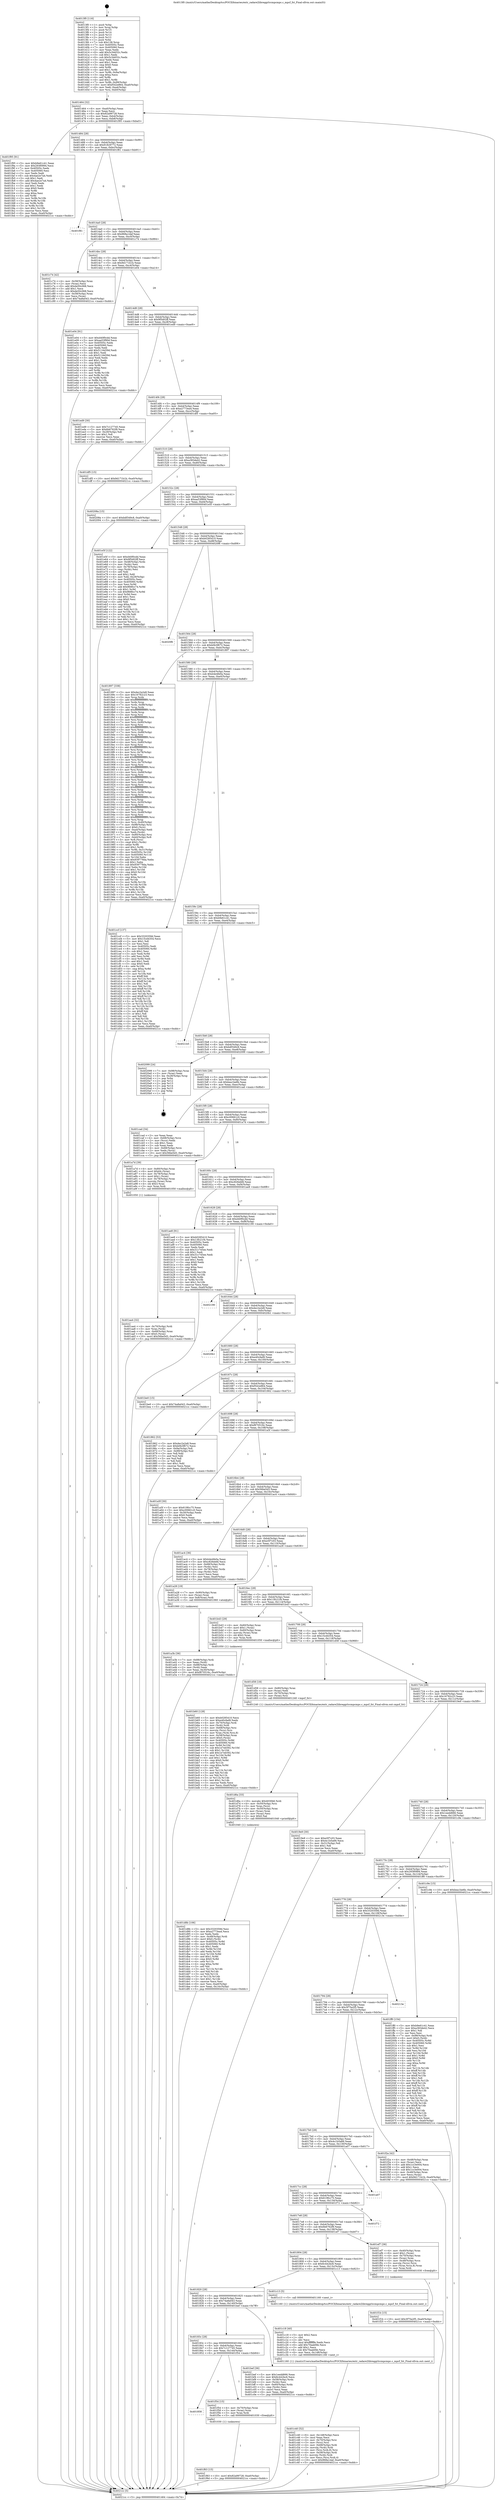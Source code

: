 digraph "0x4013f0" {
  label = "0x4013f0 (/mnt/c/Users/mathe/Desktop/tcc/POCII/binaries/extr_radare2libreggrlccmpcmpc.c_mpcf_fst_Final-ollvm.out::main(0))"
  labelloc = "t"
  node[shape=record]

  Entry [label="",width=0.3,height=0.3,shape=circle,fillcolor=black,style=filled]
  "0x401464" [label="{
     0x401464 [32]\l
     | [instrs]\l
     &nbsp;&nbsp;0x401464 \<+6\>: mov -0xa0(%rbp),%eax\l
     &nbsp;&nbsp;0x40146a \<+2\>: mov %eax,%ecx\l
     &nbsp;&nbsp;0x40146c \<+6\>: sub $0x82a99728,%ecx\l
     &nbsp;&nbsp;0x401472 \<+6\>: mov %eax,-0xb4(%rbp)\l
     &nbsp;&nbsp;0x401478 \<+6\>: mov %ecx,-0xb8(%rbp)\l
     &nbsp;&nbsp;0x40147e \<+6\>: je 0000000000401f95 \<main+0xba5\>\l
  }"]
  "0x401f95" [label="{
     0x401f95 [91]\l
     | [instrs]\l
     &nbsp;&nbsp;0x401f95 \<+5\>: mov $0xb9e61c41,%eax\l
     &nbsp;&nbsp;0x401f9a \<+5\>: mov $0x293f0994,%ecx\l
     &nbsp;&nbsp;0x401f9f \<+7\>: mov 0x40505c,%edx\l
     &nbsp;&nbsp;0x401fa6 \<+7\>: mov 0x405060,%esi\l
     &nbsp;&nbsp;0x401fad \<+2\>: mov %edx,%edi\l
     &nbsp;&nbsp;0x401faf \<+6\>: sub $0x4ae2e7a4,%edi\l
     &nbsp;&nbsp;0x401fb5 \<+3\>: sub $0x1,%edi\l
     &nbsp;&nbsp;0x401fb8 \<+6\>: add $0x4ae2e7a4,%edi\l
     &nbsp;&nbsp;0x401fbe \<+3\>: imul %edi,%edx\l
     &nbsp;&nbsp;0x401fc1 \<+3\>: and $0x1,%edx\l
     &nbsp;&nbsp;0x401fc4 \<+3\>: cmp $0x0,%edx\l
     &nbsp;&nbsp;0x401fc7 \<+4\>: sete %r8b\l
     &nbsp;&nbsp;0x401fcb \<+3\>: cmp $0xa,%esi\l
     &nbsp;&nbsp;0x401fce \<+4\>: setl %r9b\l
     &nbsp;&nbsp;0x401fd2 \<+3\>: mov %r8b,%r10b\l
     &nbsp;&nbsp;0x401fd5 \<+3\>: and %r9b,%r10b\l
     &nbsp;&nbsp;0x401fd8 \<+3\>: xor %r9b,%r8b\l
     &nbsp;&nbsp;0x401fdb \<+3\>: or %r8b,%r10b\l
     &nbsp;&nbsp;0x401fde \<+4\>: test $0x1,%r10b\l
     &nbsp;&nbsp;0x401fe2 \<+3\>: cmovne %ecx,%eax\l
     &nbsp;&nbsp;0x401fe5 \<+6\>: mov %eax,-0xa0(%rbp)\l
     &nbsp;&nbsp;0x401feb \<+5\>: jmp 00000000004021cc \<main+0xddc\>\l
  }"]
  "0x401484" [label="{
     0x401484 [28]\l
     | [instrs]\l
     &nbsp;&nbsp;0x401484 \<+5\>: jmp 0000000000401489 \<main+0x99\>\l
     &nbsp;&nbsp;0x401489 \<+6\>: mov -0xb4(%rbp),%eax\l
     &nbsp;&nbsp;0x40148f \<+5\>: sub $0x91829772,%eax\l
     &nbsp;&nbsp;0x401494 \<+6\>: mov %eax,-0xbc(%rbp)\l
     &nbsp;&nbsp;0x40149a \<+6\>: je 0000000000401f81 \<main+0xb91\>\l
  }"]
  Exit [label="",width=0.3,height=0.3,shape=circle,fillcolor=black,style=filled,peripheries=2]
  "0x401f81" [label="{
     0x401f81\l
  }", style=dashed]
  "0x4014a0" [label="{
     0x4014a0 [28]\l
     | [instrs]\l
     &nbsp;&nbsp;0x4014a0 \<+5\>: jmp 00000000004014a5 \<main+0xb5\>\l
     &nbsp;&nbsp;0x4014a5 \<+6\>: mov -0xb4(%rbp),%eax\l
     &nbsp;&nbsp;0x4014ab \<+5\>: sub $0x968a1daf,%eax\l
     &nbsp;&nbsp;0x4014b0 \<+6\>: mov %eax,-0xc0(%rbp)\l
     &nbsp;&nbsp;0x4014b6 \<+6\>: je 0000000000401c74 \<main+0x884\>\l
  }"]
  "0x401f63" [label="{
     0x401f63 [15]\l
     | [instrs]\l
     &nbsp;&nbsp;0x401f63 \<+10\>: movl $0x82a99728,-0xa0(%rbp)\l
     &nbsp;&nbsp;0x401f6d \<+5\>: jmp 00000000004021cc \<main+0xddc\>\l
  }"]
  "0x401c74" [label="{
     0x401c74 [42]\l
     | [instrs]\l
     &nbsp;&nbsp;0x401c74 \<+4\>: mov -0x58(%rbp),%rax\l
     &nbsp;&nbsp;0x401c78 \<+2\>: mov (%rax),%ecx\l
     &nbsp;&nbsp;0x401c7a \<+6\>: add $0xde50c068,%ecx\l
     &nbsp;&nbsp;0x401c80 \<+3\>: add $0x1,%ecx\l
     &nbsp;&nbsp;0x401c83 \<+6\>: sub $0xde50c068,%ecx\l
     &nbsp;&nbsp;0x401c89 \<+4\>: mov -0x58(%rbp),%rax\l
     &nbsp;&nbsp;0x401c8d \<+2\>: mov %ecx,(%rax)\l
     &nbsp;&nbsp;0x401c8f \<+10\>: movl $0x74a8a043,-0xa0(%rbp)\l
     &nbsp;&nbsp;0x401c99 \<+5\>: jmp 00000000004021cc \<main+0xddc\>\l
  }"]
  "0x4014bc" [label="{
     0x4014bc [28]\l
     | [instrs]\l
     &nbsp;&nbsp;0x4014bc \<+5\>: jmp 00000000004014c1 \<main+0xd1\>\l
     &nbsp;&nbsp;0x4014c1 \<+6\>: mov -0xb4(%rbp),%eax\l
     &nbsp;&nbsp;0x4014c7 \<+5\>: sub $0x9d171b1b,%eax\l
     &nbsp;&nbsp;0x4014cc \<+6\>: mov %eax,-0xc4(%rbp)\l
     &nbsp;&nbsp;0x4014d2 \<+6\>: je 0000000000401e04 \<main+0xa14\>\l
  }"]
  "0x401858" [label="{
     0x401858\l
  }", style=dashed]
  "0x401e04" [label="{
     0x401e04 [91]\l
     | [instrs]\l
     &nbsp;&nbsp;0x401e04 \<+5\>: mov $0xd40f0cdd,%eax\l
     &nbsp;&nbsp;0x401e09 \<+5\>: mov $0xaa53f90d,%ecx\l
     &nbsp;&nbsp;0x401e0e \<+7\>: mov 0x40505c,%edx\l
     &nbsp;&nbsp;0x401e15 \<+7\>: mov 0x405060,%esi\l
     &nbsp;&nbsp;0x401e1c \<+2\>: mov %edx,%edi\l
     &nbsp;&nbsp;0x401e1e \<+6\>: add $0x5116d39d,%edi\l
     &nbsp;&nbsp;0x401e24 \<+3\>: sub $0x1,%edi\l
     &nbsp;&nbsp;0x401e27 \<+6\>: sub $0x5116d39d,%edi\l
     &nbsp;&nbsp;0x401e2d \<+3\>: imul %edi,%edx\l
     &nbsp;&nbsp;0x401e30 \<+3\>: and $0x1,%edx\l
     &nbsp;&nbsp;0x401e33 \<+3\>: cmp $0x0,%edx\l
     &nbsp;&nbsp;0x401e36 \<+4\>: sete %r8b\l
     &nbsp;&nbsp;0x401e3a \<+3\>: cmp $0xa,%esi\l
     &nbsp;&nbsp;0x401e3d \<+4\>: setl %r9b\l
     &nbsp;&nbsp;0x401e41 \<+3\>: mov %r8b,%r10b\l
     &nbsp;&nbsp;0x401e44 \<+3\>: and %r9b,%r10b\l
     &nbsp;&nbsp;0x401e47 \<+3\>: xor %r9b,%r8b\l
     &nbsp;&nbsp;0x401e4a \<+3\>: or %r8b,%r10b\l
     &nbsp;&nbsp;0x401e4d \<+4\>: test $0x1,%r10b\l
     &nbsp;&nbsp;0x401e51 \<+3\>: cmovne %ecx,%eax\l
     &nbsp;&nbsp;0x401e54 \<+6\>: mov %eax,-0xa0(%rbp)\l
     &nbsp;&nbsp;0x401e5a \<+5\>: jmp 00000000004021cc \<main+0xddc\>\l
  }"]
  "0x4014d8" [label="{
     0x4014d8 [28]\l
     | [instrs]\l
     &nbsp;&nbsp;0x4014d8 \<+5\>: jmp 00000000004014dd \<main+0xed\>\l
     &nbsp;&nbsp;0x4014dd \<+6\>: mov -0xb4(%rbp),%eax\l
     &nbsp;&nbsp;0x4014e3 \<+5\>: sub $0x9f5d02ff,%eax\l
     &nbsp;&nbsp;0x4014e8 \<+6\>: mov %eax,-0xc8(%rbp)\l
     &nbsp;&nbsp;0x4014ee \<+6\>: je 0000000000401ed9 \<main+0xae9\>\l
  }"]
  "0x401f54" [label="{
     0x401f54 [15]\l
     | [instrs]\l
     &nbsp;&nbsp;0x401f54 \<+4\>: mov -0x70(%rbp),%rax\l
     &nbsp;&nbsp;0x401f58 \<+3\>: mov (%rax),%rax\l
     &nbsp;&nbsp;0x401f5b \<+3\>: mov %rax,%rdi\l
     &nbsp;&nbsp;0x401f5e \<+5\>: call 0000000000401030 \<free@plt\>\l
     | [calls]\l
     &nbsp;&nbsp;0x401030 \{1\} (unknown)\l
  }"]
  "0x401ed9" [label="{
     0x401ed9 [30]\l
     | [instrs]\l
     &nbsp;&nbsp;0x401ed9 \<+5\>: mov $0x7c127745,%eax\l
     &nbsp;&nbsp;0x401ede \<+5\>: mov $0x6b6762f9,%ecx\l
     &nbsp;&nbsp;0x401ee3 \<+3\>: mov -0x29(%rbp),%dl\l
     &nbsp;&nbsp;0x401ee6 \<+3\>: test $0x1,%dl\l
     &nbsp;&nbsp;0x401ee9 \<+3\>: cmovne %ecx,%eax\l
     &nbsp;&nbsp;0x401eec \<+6\>: mov %eax,-0xa0(%rbp)\l
     &nbsp;&nbsp;0x401ef2 \<+5\>: jmp 00000000004021cc \<main+0xddc\>\l
  }"]
  "0x4014f4" [label="{
     0x4014f4 [28]\l
     | [instrs]\l
     &nbsp;&nbsp;0x4014f4 \<+5\>: jmp 00000000004014f9 \<main+0x109\>\l
     &nbsp;&nbsp;0x4014f9 \<+6\>: mov -0xb4(%rbp),%eax\l
     &nbsp;&nbsp;0x4014ff \<+5\>: sub $0xa2773ea4,%eax\l
     &nbsp;&nbsp;0x401504 \<+6\>: mov %eax,-0xcc(%rbp)\l
     &nbsp;&nbsp;0x40150a \<+6\>: je 0000000000401df5 \<main+0xa05\>\l
  }"]
  "0x401f1b" [label="{
     0x401f1b [15]\l
     | [instrs]\l
     &nbsp;&nbsp;0x401f1b \<+10\>: movl $0x3f75a2f5,-0xa0(%rbp)\l
     &nbsp;&nbsp;0x401f25 \<+5\>: jmp 00000000004021cc \<main+0xddc\>\l
  }"]
  "0x401df5" [label="{
     0x401df5 [15]\l
     | [instrs]\l
     &nbsp;&nbsp;0x401df5 \<+10\>: movl $0x9d171b1b,-0xa0(%rbp)\l
     &nbsp;&nbsp;0x401dff \<+5\>: jmp 00000000004021cc \<main+0xddc\>\l
  }"]
  "0x401510" [label="{
     0x401510 [28]\l
     | [instrs]\l
     &nbsp;&nbsp;0x401510 \<+5\>: jmp 0000000000401515 \<main+0x125\>\l
     &nbsp;&nbsp;0x401515 \<+6\>: mov -0xb4(%rbp),%eax\l
     &nbsp;&nbsp;0x40151b \<+5\>: sub $0xa383de42,%eax\l
     &nbsp;&nbsp;0x401520 \<+6\>: mov %eax,-0xd0(%rbp)\l
     &nbsp;&nbsp;0x401526 \<+6\>: je 000000000040208a \<main+0xc9a\>\l
  }"]
  "0x401d8b" [label="{
     0x401d8b [106]\l
     | [instrs]\l
     &nbsp;&nbsp;0x401d8b \<+5\>: mov $0x3320359d,%esi\l
     &nbsp;&nbsp;0x401d90 \<+5\>: mov $0xa2773ea4,%ecx\l
     &nbsp;&nbsp;0x401d95 \<+2\>: xor %edx,%edx\l
     &nbsp;&nbsp;0x401d97 \<+4\>: mov -0x48(%rbp),%rdi\l
     &nbsp;&nbsp;0x401d9b \<+6\>: movl $0x0,(%rdi)\l
     &nbsp;&nbsp;0x401da1 \<+8\>: mov 0x40505c,%r8d\l
     &nbsp;&nbsp;0x401da9 \<+8\>: mov 0x405060,%r9d\l
     &nbsp;&nbsp;0x401db1 \<+3\>: sub $0x1,%edx\l
     &nbsp;&nbsp;0x401db4 \<+3\>: mov %r8d,%r10d\l
     &nbsp;&nbsp;0x401db7 \<+3\>: add %edx,%r10d\l
     &nbsp;&nbsp;0x401dba \<+4\>: imul %r10d,%r8d\l
     &nbsp;&nbsp;0x401dbe \<+4\>: and $0x1,%r8d\l
     &nbsp;&nbsp;0x401dc2 \<+4\>: cmp $0x0,%r8d\l
     &nbsp;&nbsp;0x401dc6 \<+4\>: sete %r11b\l
     &nbsp;&nbsp;0x401dca \<+4\>: cmp $0xa,%r9d\l
     &nbsp;&nbsp;0x401dce \<+3\>: setl %bl\l
     &nbsp;&nbsp;0x401dd1 \<+3\>: mov %r11b,%r14b\l
     &nbsp;&nbsp;0x401dd4 \<+3\>: and %bl,%r14b\l
     &nbsp;&nbsp;0x401dd7 \<+3\>: xor %bl,%r11b\l
     &nbsp;&nbsp;0x401dda \<+3\>: or %r11b,%r14b\l
     &nbsp;&nbsp;0x401ddd \<+4\>: test $0x1,%r14b\l
     &nbsp;&nbsp;0x401de1 \<+3\>: cmovne %ecx,%esi\l
     &nbsp;&nbsp;0x401de4 \<+6\>: mov %esi,-0xa0(%rbp)\l
     &nbsp;&nbsp;0x401dea \<+6\>: mov %eax,-0x14c(%rbp)\l
     &nbsp;&nbsp;0x401df0 \<+5\>: jmp 00000000004021cc \<main+0xddc\>\l
  }"]
  "0x40208a" [label="{
     0x40208a [15]\l
     | [instrs]\l
     &nbsp;&nbsp;0x40208a \<+10\>: movl $0xbdf349c8,-0xa0(%rbp)\l
     &nbsp;&nbsp;0x402094 \<+5\>: jmp 00000000004021cc \<main+0xddc\>\l
  }"]
  "0x40152c" [label="{
     0x40152c [28]\l
     | [instrs]\l
     &nbsp;&nbsp;0x40152c \<+5\>: jmp 0000000000401531 \<main+0x141\>\l
     &nbsp;&nbsp;0x401531 \<+6\>: mov -0xb4(%rbp),%eax\l
     &nbsp;&nbsp;0x401537 \<+5\>: sub $0xaa53f90d,%eax\l
     &nbsp;&nbsp;0x40153c \<+6\>: mov %eax,-0xd4(%rbp)\l
     &nbsp;&nbsp;0x401542 \<+6\>: je 0000000000401e5f \<main+0xa6f\>\l
  }"]
  "0x401d6a" [label="{
     0x401d6a [33]\l
     | [instrs]\l
     &nbsp;&nbsp;0x401d6a \<+10\>: movabs $0x4030b6,%rdi\l
     &nbsp;&nbsp;0x401d74 \<+4\>: mov -0x50(%rbp),%rsi\l
     &nbsp;&nbsp;0x401d78 \<+3\>: mov %rax,(%rsi)\l
     &nbsp;&nbsp;0x401d7b \<+4\>: mov -0x50(%rbp),%rax\l
     &nbsp;&nbsp;0x401d7f \<+3\>: mov (%rax),%rax\l
     &nbsp;&nbsp;0x401d82 \<+2\>: mov (%rax),%esi\l
     &nbsp;&nbsp;0x401d84 \<+2\>: mov $0x0,%al\l
     &nbsp;&nbsp;0x401d86 \<+5\>: call 0000000000401040 \<printf@plt\>\l
     | [calls]\l
     &nbsp;&nbsp;0x401040 \{1\} (unknown)\l
  }"]
  "0x401e5f" [label="{
     0x401e5f [122]\l
     | [instrs]\l
     &nbsp;&nbsp;0x401e5f \<+5\>: mov $0xd40f0cdd,%eax\l
     &nbsp;&nbsp;0x401e64 \<+5\>: mov $0x9f5d02ff,%ecx\l
     &nbsp;&nbsp;0x401e69 \<+4\>: mov -0x48(%rbp),%rdx\l
     &nbsp;&nbsp;0x401e6d \<+2\>: mov (%rdx),%esi\l
     &nbsp;&nbsp;0x401e6f \<+4\>: mov -0x78(%rbp),%rdx\l
     &nbsp;&nbsp;0x401e73 \<+2\>: cmp (%rdx),%esi\l
     &nbsp;&nbsp;0x401e75 \<+4\>: setl %dil\l
     &nbsp;&nbsp;0x401e79 \<+4\>: and $0x1,%dil\l
     &nbsp;&nbsp;0x401e7d \<+4\>: mov %dil,-0x29(%rbp)\l
     &nbsp;&nbsp;0x401e81 \<+7\>: mov 0x40505c,%esi\l
     &nbsp;&nbsp;0x401e88 \<+8\>: mov 0x405060,%r8d\l
     &nbsp;&nbsp;0x401e90 \<+3\>: mov %esi,%r9d\l
     &nbsp;&nbsp;0x401e93 \<+7\>: add $0x968fcc74,%r9d\l
     &nbsp;&nbsp;0x401e9a \<+4\>: sub $0x1,%r9d\l
     &nbsp;&nbsp;0x401e9e \<+7\>: sub $0x968fcc74,%r9d\l
     &nbsp;&nbsp;0x401ea5 \<+4\>: imul %r9d,%esi\l
     &nbsp;&nbsp;0x401ea9 \<+3\>: and $0x1,%esi\l
     &nbsp;&nbsp;0x401eac \<+3\>: cmp $0x0,%esi\l
     &nbsp;&nbsp;0x401eaf \<+4\>: sete %dil\l
     &nbsp;&nbsp;0x401eb3 \<+4\>: cmp $0xa,%r8d\l
     &nbsp;&nbsp;0x401eb7 \<+4\>: setl %r10b\l
     &nbsp;&nbsp;0x401ebb \<+3\>: mov %dil,%r11b\l
     &nbsp;&nbsp;0x401ebe \<+3\>: and %r10b,%r11b\l
     &nbsp;&nbsp;0x401ec1 \<+3\>: xor %r10b,%dil\l
     &nbsp;&nbsp;0x401ec4 \<+3\>: or %dil,%r11b\l
     &nbsp;&nbsp;0x401ec7 \<+4\>: test $0x1,%r11b\l
     &nbsp;&nbsp;0x401ecb \<+3\>: cmovne %ecx,%eax\l
     &nbsp;&nbsp;0x401ece \<+6\>: mov %eax,-0xa0(%rbp)\l
     &nbsp;&nbsp;0x401ed4 \<+5\>: jmp 00000000004021cc \<main+0xddc\>\l
  }"]
  "0x401548" [label="{
     0x401548 [28]\l
     | [instrs]\l
     &nbsp;&nbsp;0x401548 \<+5\>: jmp 000000000040154d \<main+0x15d\>\l
     &nbsp;&nbsp;0x40154d \<+6\>: mov -0xb4(%rbp),%eax\l
     &nbsp;&nbsp;0x401553 \<+5\>: sub $0xb0285410,%eax\l
     &nbsp;&nbsp;0x401558 \<+6\>: mov %eax,-0xd8(%rbp)\l
     &nbsp;&nbsp;0x40155e \<+6\>: je 00000000004020f6 \<main+0xd06\>\l
  }"]
  "0x401c40" [label="{
     0x401c40 [52]\l
     | [instrs]\l
     &nbsp;&nbsp;0x401c40 \<+6\>: mov -0x148(%rbp),%ecx\l
     &nbsp;&nbsp;0x401c46 \<+3\>: imul %eax,%ecx\l
     &nbsp;&nbsp;0x401c49 \<+4\>: mov -0x70(%rbp),%rsi\l
     &nbsp;&nbsp;0x401c4d \<+3\>: mov (%rsi),%rsi\l
     &nbsp;&nbsp;0x401c50 \<+4\>: mov -0x68(%rbp),%rdi\l
     &nbsp;&nbsp;0x401c54 \<+3\>: movslq (%rdi),%rdi\l
     &nbsp;&nbsp;0x401c57 \<+4\>: mov (%rsi,%rdi,8),%rsi\l
     &nbsp;&nbsp;0x401c5b \<+4\>: mov -0x58(%rbp),%rdi\l
     &nbsp;&nbsp;0x401c5f \<+3\>: movslq (%rdi),%rdi\l
     &nbsp;&nbsp;0x401c62 \<+3\>: mov %ecx,(%rsi,%rdi,4)\l
     &nbsp;&nbsp;0x401c65 \<+10\>: movl $0x968a1daf,-0xa0(%rbp)\l
     &nbsp;&nbsp;0x401c6f \<+5\>: jmp 00000000004021cc \<main+0xddc\>\l
  }"]
  "0x4020f6" [label="{
     0x4020f6\l
  }", style=dashed]
  "0x401564" [label="{
     0x401564 [28]\l
     | [instrs]\l
     &nbsp;&nbsp;0x401564 \<+5\>: jmp 0000000000401569 \<main+0x179\>\l
     &nbsp;&nbsp;0x401569 \<+6\>: mov -0xb4(%rbp),%eax\l
     &nbsp;&nbsp;0x40156f \<+5\>: sub $0xb0b3f672,%eax\l
     &nbsp;&nbsp;0x401574 \<+6\>: mov %eax,-0xdc(%rbp)\l
     &nbsp;&nbsp;0x40157a \<+6\>: je 0000000000401897 \<main+0x4a7\>\l
  }"]
  "0x401c18" [label="{
     0x401c18 [40]\l
     | [instrs]\l
     &nbsp;&nbsp;0x401c18 \<+5\>: mov $0x2,%ecx\l
     &nbsp;&nbsp;0x401c1d \<+1\>: cltd\l
     &nbsp;&nbsp;0x401c1e \<+2\>: idiv %ecx\l
     &nbsp;&nbsp;0x401c20 \<+6\>: imul $0xfffffffe,%edx,%ecx\l
     &nbsp;&nbsp;0x401c26 \<+6\>: add $0x70aabf4b,%ecx\l
     &nbsp;&nbsp;0x401c2c \<+3\>: add $0x1,%ecx\l
     &nbsp;&nbsp;0x401c2f \<+6\>: sub $0x70aabf4b,%ecx\l
     &nbsp;&nbsp;0x401c35 \<+6\>: mov %ecx,-0x148(%rbp)\l
     &nbsp;&nbsp;0x401c3b \<+5\>: call 0000000000401160 \<next_i\>\l
     | [calls]\l
     &nbsp;&nbsp;0x401160 \{1\} (/mnt/c/Users/mathe/Desktop/tcc/POCII/binaries/extr_radare2libreggrlccmpcmpc.c_mpcf_fst_Final-ollvm.out::next_i)\l
  }"]
  "0x401897" [label="{
     0x401897 [338]\l
     | [instrs]\l
     &nbsp;&nbsp;0x401897 \<+5\>: mov $0xdec2a2e8,%eax\l
     &nbsp;&nbsp;0x40189c \<+5\>: mov $0x16782c23,%ecx\l
     &nbsp;&nbsp;0x4018a1 \<+3\>: mov %rsp,%rdx\l
     &nbsp;&nbsp;0x4018a4 \<+4\>: add $0xfffffffffffffff0,%rdx\l
     &nbsp;&nbsp;0x4018a8 \<+3\>: mov %rdx,%rsp\l
     &nbsp;&nbsp;0x4018ab \<+7\>: mov %rdx,-0x98(%rbp)\l
     &nbsp;&nbsp;0x4018b2 \<+3\>: mov %rsp,%rdx\l
     &nbsp;&nbsp;0x4018b5 \<+4\>: add $0xfffffffffffffff0,%rdx\l
     &nbsp;&nbsp;0x4018b9 \<+3\>: mov %rdx,%rsp\l
     &nbsp;&nbsp;0x4018bc \<+3\>: mov %rsp,%rsi\l
     &nbsp;&nbsp;0x4018bf \<+4\>: add $0xfffffffffffffff0,%rsi\l
     &nbsp;&nbsp;0x4018c3 \<+3\>: mov %rsi,%rsp\l
     &nbsp;&nbsp;0x4018c6 \<+7\>: mov %rsi,-0x90(%rbp)\l
     &nbsp;&nbsp;0x4018cd \<+3\>: mov %rsp,%rsi\l
     &nbsp;&nbsp;0x4018d0 \<+4\>: add $0xfffffffffffffff0,%rsi\l
     &nbsp;&nbsp;0x4018d4 \<+3\>: mov %rsi,%rsp\l
     &nbsp;&nbsp;0x4018d7 \<+7\>: mov %rsi,-0x88(%rbp)\l
     &nbsp;&nbsp;0x4018de \<+3\>: mov %rsp,%rsi\l
     &nbsp;&nbsp;0x4018e1 \<+4\>: add $0xfffffffffffffff0,%rsi\l
     &nbsp;&nbsp;0x4018e5 \<+3\>: mov %rsi,%rsp\l
     &nbsp;&nbsp;0x4018e8 \<+4\>: mov %rsi,-0x80(%rbp)\l
     &nbsp;&nbsp;0x4018ec \<+3\>: mov %rsp,%rsi\l
     &nbsp;&nbsp;0x4018ef \<+4\>: add $0xfffffffffffffff0,%rsi\l
     &nbsp;&nbsp;0x4018f3 \<+3\>: mov %rsi,%rsp\l
     &nbsp;&nbsp;0x4018f6 \<+4\>: mov %rsi,-0x78(%rbp)\l
     &nbsp;&nbsp;0x4018fa \<+3\>: mov %rsp,%rsi\l
     &nbsp;&nbsp;0x4018fd \<+4\>: add $0xfffffffffffffff0,%rsi\l
     &nbsp;&nbsp;0x401901 \<+3\>: mov %rsi,%rsp\l
     &nbsp;&nbsp;0x401904 \<+4\>: mov %rsi,-0x70(%rbp)\l
     &nbsp;&nbsp;0x401908 \<+3\>: mov %rsp,%rsi\l
     &nbsp;&nbsp;0x40190b \<+4\>: add $0xfffffffffffffff0,%rsi\l
     &nbsp;&nbsp;0x40190f \<+3\>: mov %rsi,%rsp\l
     &nbsp;&nbsp;0x401912 \<+4\>: mov %rsi,-0x68(%rbp)\l
     &nbsp;&nbsp;0x401916 \<+3\>: mov %rsp,%rsi\l
     &nbsp;&nbsp;0x401919 \<+4\>: add $0xfffffffffffffff0,%rsi\l
     &nbsp;&nbsp;0x40191d \<+3\>: mov %rsi,%rsp\l
     &nbsp;&nbsp;0x401920 \<+4\>: mov %rsi,-0x60(%rbp)\l
     &nbsp;&nbsp;0x401924 \<+3\>: mov %rsp,%rsi\l
     &nbsp;&nbsp;0x401927 \<+4\>: add $0xfffffffffffffff0,%rsi\l
     &nbsp;&nbsp;0x40192b \<+3\>: mov %rsi,%rsp\l
     &nbsp;&nbsp;0x40192e \<+4\>: mov %rsi,-0x58(%rbp)\l
     &nbsp;&nbsp;0x401932 \<+3\>: mov %rsp,%rsi\l
     &nbsp;&nbsp;0x401935 \<+4\>: add $0xfffffffffffffff0,%rsi\l
     &nbsp;&nbsp;0x401939 \<+3\>: mov %rsi,%rsp\l
     &nbsp;&nbsp;0x40193c \<+4\>: mov %rsi,-0x50(%rbp)\l
     &nbsp;&nbsp;0x401940 \<+3\>: mov %rsp,%rsi\l
     &nbsp;&nbsp;0x401943 \<+4\>: add $0xfffffffffffffff0,%rsi\l
     &nbsp;&nbsp;0x401947 \<+3\>: mov %rsi,%rsp\l
     &nbsp;&nbsp;0x40194a \<+4\>: mov %rsi,-0x48(%rbp)\l
     &nbsp;&nbsp;0x40194e \<+3\>: mov %rsp,%rsi\l
     &nbsp;&nbsp;0x401951 \<+4\>: add $0xfffffffffffffff0,%rsi\l
     &nbsp;&nbsp;0x401955 \<+3\>: mov %rsi,%rsp\l
     &nbsp;&nbsp;0x401958 \<+4\>: mov %rsi,-0x40(%rbp)\l
     &nbsp;&nbsp;0x40195c \<+7\>: mov -0x98(%rbp),%rsi\l
     &nbsp;&nbsp;0x401963 \<+6\>: movl $0x0,(%rsi)\l
     &nbsp;&nbsp;0x401969 \<+6\>: mov -0xa4(%rbp),%edi\l
     &nbsp;&nbsp;0x40196f \<+2\>: mov %edi,(%rdx)\l
     &nbsp;&nbsp;0x401971 \<+7\>: mov -0x90(%rbp),%rsi\l
     &nbsp;&nbsp;0x401978 \<+7\>: mov -0xb0(%rbp),%r8\l
     &nbsp;&nbsp;0x40197f \<+3\>: mov %r8,(%rsi)\l
     &nbsp;&nbsp;0x401982 \<+3\>: cmpl $0x2,(%rdx)\l
     &nbsp;&nbsp;0x401985 \<+4\>: setne %r9b\l
     &nbsp;&nbsp;0x401989 \<+4\>: and $0x1,%r9b\l
     &nbsp;&nbsp;0x40198d \<+4\>: mov %r9b,-0x31(%rbp)\l
     &nbsp;&nbsp;0x401991 \<+8\>: mov 0x40505c,%r10d\l
     &nbsp;&nbsp;0x401999 \<+8\>: mov 0x405060,%r11d\l
     &nbsp;&nbsp;0x4019a1 \<+3\>: mov %r10d,%ebx\l
     &nbsp;&nbsp;0x4019a4 \<+6\>: add $0x939778da,%ebx\l
     &nbsp;&nbsp;0x4019aa \<+3\>: sub $0x1,%ebx\l
     &nbsp;&nbsp;0x4019ad \<+6\>: sub $0x939778da,%ebx\l
     &nbsp;&nbsp;0x4019b3 \<+4\>: imul %ebx,%r10d\l
     &nbsp;&nbsp;0x4019b7 \<+4\>: and $0x1,%r10d\l
     &nbsp;&nbsp;0x4019bb \<+4\>: cmp $0x0,%r10d\l
     &nbsp;&nbsp;0x4019bf \<+4\>: sete %r9b\l
     &nbsp;&nbsp;0x4019c3 \<+4\>: cmp $0xa,%r11d\l
     &nbsp;&nbsp;0x4019c7 \<+4\>: setl %r14b\l
     &nbsp;&nbsp;0x4019cb \<+3\>: mov %r9b,%r15b\l
     &nbsp;&nbsp;0x4019ce \<+3\>: and %r14b,%r15b\l
     &nbsp;&nbsp;0x4019d1 \<+3\>: xor %r14b,%r9b\l
     &nbsp;&nbsp;0x4019d4 \<+3\>: or %r9b,%r15b\l
     &nbsp;&nbsp;0x4019d7 \<+4\>: test $0x1,%r15b\l
     &nbsp;&nbsp;0x4019db \<+3\>: cmovne %ecx,%eax\l
     &nbsp;&nbsp;0x4019de \<+6\>: mov %eax,-0xa0(%rbp)\l
     &nbsp;&nbsp;0x4019e4 \<+5\>: jmp 00000000004021cc \<main+0xddc\>\l
  }"]
  "0x401580" [label="{
     0x401580 [28]\l
     | [instrs]\l
     &nbsp;&nbsp;0x401580 \<+5\>: jmp 0000000000401585 \<main+0x195\>\l
     &nbsp;&nbsp;0x401585 \<+6\>: mov -0xb4(%rbp),%eax\l
     &nbsp;&nbsp;0x40158b \<+5\>: sub $0xb4e4fe0a,%eax\l
     &nbsp;&nbsp;0x401590 \<+6\>: mov %eax,-0xe0(%rbp)\l
     &nbsp;&nbsp;0x401596 \<+6\>: je 0000000000401ccf \<main+0x8df\>\l
  }"]
  "0x40183c" [label="{
     0x40183c [28]\l
     | [instrs]\l
     &nbsp;&nbsp;0x40183c \<+5\>: jmp 0000000000401841 \<main+0x451\>\l
     &nbsp;&nbsp;0x401841 \<+6\>: mov -0xb4(%rbp),%eax\l
     &nbsp;&nbsp;0x401847 \<+5\>: sub $0x7c127745,%eax\l
     &nbsp;&nbsp;0x40184c \<+6\>: mov %eax,-0x144(%rbp)\l
     &nbsp;&nbsp;0x401852 \<+6\>: je 0000000000401f54 \<main+0xb64\>\l
  }"]
  "0x401ccf" [label="{
     0x401ccf [137]\l
     | [instrs]\l
     &nbsp;&nbsp;0x401ccf \<+5\>: mov $0x3320359d,%eax\l
     &nbsp;&nbsp;0x401cd4 \<+5\>: mov $0x15cd4354,%ecx\l
     &nbsp;&nbsp;0x401cd9 \<+2\>: mov $0x1,%dl\l
     &nbsp;&nbsp;0x401cdb \<+2\>: xor %esi,%esi\l
     &nbsp;&nbsp;0x401cdd \<+7\>: mov 0x40505c,%edi\l
     &nbsp;&nbsp;0x401ce4 \<+8\>: mov 0x405060,%r8d\l
     &nbsp;&nbsp;0x401cec \<+3\>: sub $0x1,%esi\l
     &nbsp;&nbsp;0x401cef \<+3\>: mov %edi,%r9d\l
     &nbsp;&nbsp;0x401cf2 \<+3\>: add %esi,%r9d\l
     &nbsp;&nbsp;0x401cf5 \<+4\>: imul %r9d,%edi\l
     &nbsp;&nbsp;0x401cf9 \<+3\>: and $0x1,%edi\l
     &nbsp;&nbsp;0x401cfc \<+3\>: cmp $0x0,%edi\l
     &nbsp;&nbsp;0x401cff \<+4\>: sete %r10b\l
     &nbsp;&nbsp;0x401d03 \<+4\>: cmp $0xa,%r8d\l
     &nbsp;&nbsp;0x401d07 \<+4\>: setl %r11b\l
     &nbsp;&nbsp;0x401d0b \<+3\>: mov %r10b,%bl\l
     &nbsp;&nbsp;0x401d0e \<+3\>: xor $0xff,%bl\l
     &nbsp;&nbsp;0x401d11 \<+3\>: mov %r11b,%r14b\l
     &nbsp;&nbsp;0x401d14 \<+4\>: xor $0xff,%r14b\l
     &nbsp;&nbsp;0x401d18 \<+3\>: xor $0x1,%dl\l
     &nbsp;&nbsp;0x401d1b \<+3\>: mov %bl,%r15b\l
     &nbsp;&nbsp;0x401d1e \<+4\>: and $0xff,%r15b\l
     &nbsp;&nbsp;0x401d22 \<+3\>: and %dl,%r10b\l
     &nbsp;&nbsp;0x401d25 \<+3\>: mov %r14b,%r12b\l
     &nbsp;&nbsp;0x401d28 \<+4\>: and $0xff,%r12b\l
     &nbsp;&nbsp;0x401d2c \<+3\>: and %dl,%r11b\l
     &nbsp;&nbsp;0x401d2f \<+3\>: or %r10b,%r15b\l
     &nbsp;&nbsp;0x401d32 \<+3\>: or %r11b,%r12b\l
     &nbsp;&nbsp;0x401d35 \<+3\>: xor %r12b,%r15b\l
     &nbsp;&nbsp;0x401d38 \<+3\>: or %r14b,%bl\l
     &nbsp;&nbsp;0x401d3b \<+3\>: xor $0xff,%bl\l
     &nbsp;&nbsp;0x401d3e \<+3\>: or $0x1,%dl\l
     &nbsp;&nbsp;0x401d41 \<+2\>: and %dl,%bl\l
     &nbsp;&nbsp;0x401d43 \<+3\>: or %bl,%r15b\l
     &nbsp;&nbsp;0x401d46 \<+4\>: test $0x1,%r15b\l
     &nbsp;&nbsp;0x401d4a \<+3\>: cmovne %ecx,%eax\l
     &nbsp;&nbsp;0x401d4d \<+6\>: mov %eax,-0xa0(%rbp)\l
     &nbsp;&nbsp;0x401d53 \<+5\>: jmp 00000000004021cc \<main+0xddc\>\l
  }"]
  "0x40159c" [label="{
     0x40159c [28]\l
     | [instrs]\l
     &nbsp;&nbsp;0x40159c \<+5\>: jmp 00000000004015a1 \<main+0x1b1\>\l
     &nbsp;&nbsp;0x4015a1 \<+6\>: mov -0xb4(%rbp),%eax\l
     &nbsp;&nbsp;0x4015a7 \<+5\>: sub $0xb9e61c41,%eax\l
     &nbsp;&nbsp;0x4015ac \<+6\>: mov %eax,-0xe4(%rbp)\l
     &nbsp;&nbsp;0x4015b2 \<+6\>: je 00000000004021b5 \<main+0xdc5\>\l
  }"]
  "0x401bef" [label="{
     0x401bef [36]\l
     | [instrs]\l
     &nbsp;&nbsp;0x401bef \<+5\>: mov $0x1eedd666,%eax\l
     &nbsp;&nbsp;0x401bf4 \<+5\>: mov $0x6c442bc6,%ecx\l
     &nbsp;&nbsp;0x401bf9 \<+4\>: mov -0x58(%rbp),%rdx\l
     &nbsp;&nbsp;0x401bfd \<+2\>: mov (%rdx),%esi\l
     &nbsp;&nbsp;0x401bff \<+4\>: mov -0x60(%rbp),%rdx\l
     &nbsp;&nbsp;0x401c03 \<+2\>: cmp (%rdx),%esi\l
     &nbsp;&nbsp;0x401c05 \<+3\>: cmovl %ecx,%eax\l
     &nbsp;&nbsp;0x401c08 \<+6\>: mov %eax,-0xa0(%rbp)\l
     &nbsp;&nbsp;0x401c0e \<+5\>: jmp 00000000004021cc \<main+0xddc\>\l
  }"]
  "0x4021b5" [label="{
     0x4021b5\l
  }", style=dashed]
  "0x4015b8" [label="{
     0x4015b8 [28]\l
     | [instrs]\l
     &nbsp;&nbsp;0x4015b8 \<+5\>: jmp 00000000004015bd \<main+0x1cd\>\l
     &nbsp;&nbsp;0x4015bd \<+6\>: mov -0xb4(%rbp),%eax\l
     &nbsp;&nbsp;0x4015c3 \<+5\>: sub $0xbdf349c8,%eax\l
     &nbsp;&nbsp;0x4015c8 \<+6\>: mov %eax,-0xe8(%rbp)\l
     &nbsp;&nbsp;0x4015ce \<+6\>: je 0000000000402099 \<main+0xca9\>\l
  }"]
  "0x401820" [label="{
     0x401820 [28]\l
     | [instrs]\l
     &nbsp;&nbsp;0x401820 \<+5\>: jmp 0000000000401825 \<main+0x435\>\l
     &nbsp;&nbsp;0x401825 \<+6\>: mov -0xb4(%rbp),%eax\l
     &nbsp;&nbsp;0x40182b \<+5\>: sub $0x74a8a043,%eax\l
     &nbsp;&nbsp;0x401830 \<+6\>: mov %eax,-0x140(%rbp)\l
     &nbsp;&nbsp;0x401836 \<+6\>: je 0000000000401bef \<main+0x7ff\>\l
  }"]
  "0x402099" [label="{
     0x402099 [24]\l
     | [instrs]\l
     &nbsp;&nbsp;0x402099 \<+7\>: mov -0x98(%rbp),%rax\l
     &nbsp;&nbsp;0x4020a0 \<+2\>: mov (%rax),%eax\l
     &nbsp;&nbsp;0x4020a2 \<+4\>: lea -0x28(%rbp),%rsp\l
     &nbsp;&nbsp;0x4020a6 \<+1\>: pop %rbx\l
     &nbsp;&nbsp;0x4020a7 \<+2\>: pop %r12\l
     &nbsp;&nbsp;0x4020a9 \<+2\>: pop %r13\l
     &nbsp;&nbsp;0x4020ab \<+2\>: pop %r14\l
     &nbsp;&nbsp;0x4020ad \<+2\>: pop %r15\l
     &nbsp;&nbsp;0x4020af \<+1\>: pop %rbp\l
     &nbsp;&nbsp;0x4020b0 \<+1\>: ret\l
  }"]
  "0x4015d4" [label="{
     0x4015d4 [28]\l
     | [instrs]\l
     &nbsp;&nbsp;0x4015d4 \<+5\>: jmp 00000000004015d9 \<main+0x1e9\>\l
     &nbsp;&nbsp;0x4015d9 \<+6\>: mov -0xb4(%rbp),%eax\l
     &nbsp;&nbsp;0x4015df \<+5\>: sub $0xbea1be6b,%eax\l
     &nbsp;&nbsp;0x4015e4 \<+6\>: mov %eax,-0xec(%rbp)\l
     &nbsp;&nbsp;0x4015ea \<+6\>: je 0000000000401cad \<main+0x8bd\>\l
  }"]
  "0x401c13" [label="{
     0x401c13 [5]\l
     | [instrs]\l
     &nbsp;&nbsp;0x401c13 \<+5\>: call 0000000000401160 \<next_i\>\l
     | [calls]\l
     &nbsp;&nbsp;0x401160 \{1\} (/mnt/c/Users/mathe/Desktop/tcc/POCII/binaries/extr_radare2libreggrlccmpcmpc.c_mpcf_fst_Final-ollvm.out::next_i)\l
  }"]
  "0x401cad" [label="{
     0x401cad [34]\l
     | [instrs]\l
     &nbsp;&nbsp;0x401cad \<+2\>: xor %eax,%eax\l
     &nbsp;&nbsp;0x401caf \<+4\>: mov -0x68(%rbp),%rcx\l
     &nbsp;&nbsp;0x401cb3 \<+2\>: mov (%rcx),%edx\l
     &nbsp;&nbsp;0x401cb5 \<+3\>: sub $0x1,%eax\l
     &nbsp;&nbsp;0x401cb8 \<+2\>: sub %eax,%edx\l
     &nbsp;&nbsp;0x401cba \<+4\>: mov -0x68(%rbp),%rcx\l
     &nbsp;&nbsp;0x401cbe \<+2\>: mov %edx,(%rcx)\l
     &nbsp;&nbsp;0x401cc0 \<+10\>: movl $0x56be5d3,-0xa0(%rbp)\l
     &nbsp;&nbsp;0x401cca \<+5\>: jmp 00000000004021cc \<main+0xddc\>\l
  }"]
  "0x4015f0" [label="{
     0x4015f0 [28]\l
     | [instrs]\l
     &nbsp;&nbsp;0x4015f0 \<+5\>: jmp 00000000004015f5 \<main+0x205\>\l
     &nbsp;&nbsp;0x4015f5 \<+6\>: mov -0xb4(%rbp),%eax\l
     &nbsp;&nbsp;0x4015fb \<+5\>: sub $0xc00661c0,%eax\l
     &nbsp;&nbsp;0x401600 \<+6\>: mov %eax,-0xf0(%rbp)\l
     &nbsp;&nbsp;0x401606 \<+6\>: je 0000000000401a7d \<main+0x68d\>\l
  }"]
  "0x401804" [label="{
     0x401804 [28]\l
     | [instrs]\l
     &nbsp;&nbsp;0x401804 \<+5\>: jmp 0000000000401809 \<main+0x419\>\l
     &nbsp;&nbsp;0x401809 \<+6\>: mov -0xb4(%rbp),%eax\l
     &nbsp;&nbsp;0x40180f \<+5\>: sub $0x6c442bc6,%eax\l
     &nbsp;&nbsp;0x401814 \<+6\>: mov %eax,-0x13c(%rbp)\l
     &nbsp;&nbsp;0x40181a \<+6\>: je 0000000000401c13 \<main+0x823\>\l
  }"]
  "0x401a7d" [label="{
     0x401a7d [39]\l
     | [instrs]\l
     &nbsp;&nbsp;0x401a7d \<+4\>: mov -0x80(%rbp),%rax\l
     &nbsp;&nbsp;0x401a81 \<+6\>: movl $0x64,(%rax)\l
     &nbsp;&nbsp;0x401a87 \<+4\>: mov -0x78(%rbp),%rax\l
     &nbsp;&nbsp;0x401a8b \<+6\>: movl $0x1,(%rax)\l
     &nbsp;&nbsp;0x401a91 \<+4\>: mov -0x78(%rbp),%rax\l
     &nbsp;&nbsp;0x401a95 \<+3\>: movslq (%rax),%rax\l
     &nbsp;&nbsp;0x401a98 \<+4\>: shl $0x3,%rax\l
     &nbsp;&nbsp;0x401a9c \<+3\>: mov %rax,%rdi\l
     &nbsp;&nbsp;0x401a9f \<+5\>: call 0000000000401050 \<malloc@plt\>\l
     | [calls]\l
     &nbsp;&nbsp;0x401050 \{1\} (unknown)\l
  }"]
  "0x40160c" [label="{
     0x40160c [28]\l
     | [instrs]\l
     &nbsp;&nbsp;0x40160c \<+5\>: jmp 0000000000401611 \<main+0x221\>\l
     &nbsp;&nbsp;0x401611 \<+6\>: mov -0xb4(%rbp),%eax\l
     &nbsp;&nbsp;0x401617 \<+5\>: sub $0xc826ebfd,%eax\l
     &nbsp;&nbsp;0x40161c \<+6\>: mov %eax,-0xf4(%rbp)\l
     &nbsp;&nbsp;0x401622 \<+6\>: je 0000000000401ae8 \<main+0x6f8\>\l
  }"]
  "0x401ef7" [label="{
     0x401ef7 [36]\l
     | [instrs]\l
     &nbsp;&nbsp;0x401ef7 \<+4\>: mov -0x40(%rbp),%rax\l
     &nbsp;&nbsp;0x401efb \<+6\>: movl $0x1,(%rax)\l
     &nbsp;&nbsp;0x401f01 \<+4\>: mov -0x70(%rbp),%rax\l
     &nbsp;&nbsp;0x401f05 \<+3\>: mov (%rax),%rax\l
     &nbsp;&nbsp;0x401f08 \<+4\>: mov -0x48(%rbp),%rcx\l
     &nbsp;&nbsp;0x401f0c \<+3\>: movslq (%rcx),%rcx\l
     &nbsp;&nbsp;0x401f0f \<+4\>: mov (%rax,%rcx,8),%rax\l
     &nbsp;&nbsp;0x401f13 \<+3\>: mov %rax,%rdi\l
     &nbsp;&nbsp;0x401f16 \<+5\>: call 0000000000401030 \<free@plt\>\l
     | [calls]\l
     &nbsp;&nbsp;0x401030 \{1\} (unknown)\l
  }"]
  "0x401ae8" [label="{
     0x401ae8 [91]\l
     | [instrs]\l
     &nbsp;&nbsp;0x401ae8 \<+5\>: mov $0xb0285410,%eax\l
     &nbsp;&nbsp;0x401aed \<+5\>: mov $0x13fc21f4,%ecx\l
     &nbsp;&nbsp;0x401af2 \<+7\>: mov 0x40505c,%edx\l
     &nbsp;&nbsp;0x401af9 \<+7\>: mov 0x405060,%esi\l
     &nbsp;&nbsp;0x401b00 \<+2\>: mov %edx,%edi\l
     &nbsp;&nbsp;0x401b02 \<+6\>: sub $0x31c745ee,%edi\l
     &nbsp;&nbsp;0x401b08 \<+3\>: sub $0x1,%edi\l
     &nbsp;&nbsp;0x401b0b \<+6\>: add $0x31c745ee,%edi\l
     &nbsp;&nbsp;0x401b11 \<+3\>: imul %edi,%edx\l
     &nbsp;&nbsp;0x401b14 \<+3\>: and $0x1,%edx\l
     &nbsp;&nbsp;0x401b17 \<+3\>: cmp $0x0,%edx\l
     &nbsp;&nbsp;0x401b1a \<+4\>: sete %r8b\l
     &nbsp;&nbsp;0x401b1e \<+3\>: cmp $0xa,%esi\l
     &nbsp;&nbsp;0x401b21 \<+4\>: setl %r9b\l
     &nbsp;&nbsp;0x401b25 \<+3\>: mov %r8b,%r10b\l
     &nbsp;&nbsp;0x401b28 \<+3\>: and %r9b,%r10b\l
     &nbsp;&nbsp;0x401b2b \<+3\>: xor %r9b,%r8b\l
     &nbsp;&nbsp;0x401b2e \<+3\>: or %r8b,%r10b\l
     &nbsp;&nbsp;0x401b31 \<+4\>: test $0x1,%r10b\l
     &nbsp;&nbsp;0x401b35 \<+3\>: cmovne %ecx,%eax\l
     &nbsp;&nbsp;0x401b38 \<+6\>: mov %eax,-0xa0(%rbp)\l
     &nbsp;&nbsp;0x401b3e \<+5\>: jmp 00000000004021cc \<main+0xddc\>\l
  }"]
  "0x401628" [label="{
     0x401628 [28]\l
     | [instrs]\l
     &nbsp;&nbsp;0x401628 \<+5\>: jmp 000000000040162d \<main+0x23d\>\l
     &nbsp;&nbsp;0x40162d \<+6\>: mov -0xb4(%rbp),%eax\l
     &nbsp;&nbsp;0x401633 \<+5\>: sub $0xd40f0cdd,%eax\l
     &nbsp;&nbsp;0x401638 \<+6\>: mov %eax,-0xf8(%rbp)\l
     &nbsp;&nbsp;0x40163e \<+6\>: je 0000000000402190 \<main+0xda0\>\l
  }"]
  "0x4017e8" [label="{
     0x4017e8 [28]\l
     | [instrs]\l
     &nbsp;&nbsp;0x4017e8 \<+5\>: jmp 00000000004017ed \<main+0x3fd\>\l
     &nbsp;&nbsp;0x4017ed \<+6\>: mov -0xb4(%rbp),%eax\l
     &nbsp;&nbsp;0x4017f3 \<+5\>: sub $0x6b6762f9,%eax\l
     &nbsp;&nbsp;0x4017f8 \<+6\>: mov %eax,-0x138(%rbp)\l
     &nbsp;&nbsp;0x4017fe \<+6\>: je 0000000000401ef7 \<main+0xb07\>\l
  }"]
  "0x402190" [label="{
     0x402190\l
  }", style=dashed]
  "0x401644" [label="{
     0x401644 [28]\l
     | [instrs]\l
     &nbsp;&nbsp;0x401644 \<+5\>: jmp 0000000000401649 \<main+0x259\>\l
     &nbsp;&nbsp;0x401649 \<+6\>: mov -0xb4(%rbp),%eax\l
     &nbsp;&nbsp;0x40164f \<+5\>: sub $0xdec2a2e8,%eax\l
     &nbsp;&nbsp;0x401654 \<+6\>: mov %eax,-0xfc(%rbp)\l
     &nbsp;&nbsp;0x40165a \<+6\>: je 00000000004020b1 \<main+0xcc1\>\l
  }"]
  "0x401f72" [label="{
     0x401f72\l
  }", style=dashed]
  "0x4020b1" [label="{
     0x4020b1\l
  }", style=dashed]
  "0x401660" [label="{
     0x401660 [28]\l
     | [instrs]\l
     &nbsp;&nbsp;0x401660 \<+5\>: jmp 0000000000401665 \<main+0x275\>\l
     &nbsp;&nbsp;0x401665 \<+6\>: mov -0xb4(%rbp),%eax\l
     &nbsp;&nbsp;0x40166b \<+5\>: sub $0xe40cfad9,%eax\l
     &nbsp;&nbsp;0x401670 \<+6\>: mov %eax,-0x100(%rbp)\l
     &nbsp;&nbsp;0x401676 \<+6\>: je 0000000000401be0 \<main+0x7f0\>\l
  }"]
  "0x4017cc" [label="{
     0x4017cc [28]\l
     | [instrs]\l
     &nbsp;&nbsp;0x4017cc \<+5\>: jmp 00000000004017d1 \<main+0x3e1\>\l
     &nbsp;&nbsp;0x4017d1 \<+6\>: mov -0xb4(%rbp),%eax\l
     &nbsp;&nbsp;0x4017d7 \<+5\>: sub $0x619fcc75,%eax\l
     &nbsp;&nbsp;0x4017dc \<+6\>: mov %eax,-0x134(%rbp)\l
     &nbsp;&nbsp;0x4017e2 \<+6\>: je 0000000000401f72 \<main+0xb82\>\l
  }"]
  "0x401be0" [label="{
     0x401be0 [15]\l
     | [instrs]\l
     &nbsp;&nbsp;0x401be0 \<+10\>: movl $0x74a8a043,-0xa0(%rbp)\l
     &nbsp;&nbsp;0x401bea \<+5\>: jmp 00000000004021cc \<main+0xddc\>\l
  }"]
  "0x40167c" [label="{
     0x40167c [28]\l
     | [instrs]\l
     &nbsp;&nbsp;0x40167c \<+5\>: jmp 0000000000401681 \<main+0x291\>\l
     &nbsp;&nbsp;0x401681 \<+6\>: mov -0xb4(%rbp),%eax\l
     &nbsp;&nbsp;0x401687 \<+5\>: sub $0xf542e864,%eax\l
     &nbsp;&nbsp;0x40168c \<+6\>: mov %eax,-0x104(%rbp)\l
     &nbsp;&nbsp;0x401692 \<+6\>: je 0000000000401862 \<main+0x472\>\l
  }"]
  "0x401a07" [label="{
     0x401a07\l
  }", style=dashed]
  "0x401862" [label="{
     0x401862 [53]\l
     | [instrs]\l
     &nbsp;&nbsp;0x401862 \<+5\>: mov $0xdec2a2e8,%eax\l
     &nbsp;&nbsp;0x401867 \<+5\>: mov $0xb0b3f672,%ecx\l
     &nbsp;&nbsp;0x40186c \<+6\>: mov -0x9a(%rbp),%dl\l
     &nbsp;&nbsp;0x401872 \<+7\>: mov -0x99(%rbp),%sil\l
     &nbsp;&nbsp;0x401879 \<+3\>: mov %dl,%dil\l
     &nbsp;&nbsp;0x40187c \<+3\>: and %sil,%dil\l
     &nbsp;&nbsp;0x40187f \<+3\>: xor %sil,%dl\l
     &nbsp;&nbsp;0x401882 \<+3\>: or %dl,%dil\l
     &nbsp;&nbsp;0x401885 \<+4\>: test $0x1,%dil\l
     &nbsp;&nbsp;0x401889 \<+3\>: cmovne %ecx,%eax\l
     &nbsp;&nbsp;0x40188c \<+6\>: mov %eax,-0xa0(%rbp)\l
     &nbsp;&nbsp;0x401892 \<+5\>: jmp 00000000004021cc \<main+0xddc\>\l
  }"]
  "0x401698" [label="{
     0x401698 [28]\l
     | [instrs]\l
     &nbsp;&nbsp;0x401698 \<+5\>: jmp 000000000040169d \<main+0x2ad\>\l
     &nbsp;&nbsp;0x40169d \<+6\>: mov -0xb4(%rbp),%eax\l
     &nbsp;&nbsp;0x4016a3 \<+5\>: sub $0xf870516c,%eax\l
     &nbsp;&nbsp;0x4016a8 \<+6\>: mov %eax,-0x108(%rbp)\l
     &nbsp;&nbsp;0x4016ae \<+6\>: je 0000000000401a5f \<main+0x66f\>\l
  }"]
  "0x4021cc" [label="{
     0x4021cc [5]\l
     | [instrs]\l
     &nbsp;&nbsp;0x4021cc \<+5\>: jmp 0000000000401464 \<main+0x74\>\l
  }"]
  "0x4013f0" [label="{
     0x4013f0 [116]\l
     | [instrs]\l
     &nbsp;&nbsp;0x4013f0 \<+1\>: push %rbp\l
     &nbsp;&nbsp;0x4013f1 \<+3\>: mov %rsp,%rbp\l
     &nbsp;&nbsp;0x4013f4 \<+2\>: push %r15\l
     &nbsp;&nbsp;0x4013f6 \<+2\>: push %r14\l
     &nbsp;&nbsp;0x4013f8 \<+2\>: push %r13\l
     &nbsp;&nbsp;0x4013fa \<+2\>: push %r12\l
     &nbsp;&nbsp;0x4013fc \<+1\>: push %rbx\l
     &nbsp;&nbsp;0x4013fd \<+7\>: sub $0x138,%rsp\l
     &nbsp;&nbsp;0x401404 \<+7\>: mov 0x40505c,%eax\l
     &nbsp;&nbsp;0x40140b \<+7\>: mov 0x405060,%ecx\l
     &nbsp;&nbsp;0x401412 \<+2\>: mov %eax,%edx\l
     &nbsp;&nbsp;0x401414 \<+6\>: add $0x5c3dd32c,%edx\l
     &nbsp;&nbsp;0x40141a \<+3\>: sub $0x1,%edx\l
     &nbsp;&nbsp;0x40141d \<+6\>: sub $0x5c3dd32c,%edx\l
     &nbsp;&nbsp;0x401423 \<+3\>: imul %edx,%eax\l
     &nbsp;&nbsp;0x401426 \<+3\>: and $0x1,%eax\l
     &nbsp;&nbsp;0x401429 \<+3\>: cmp $0x0,%eax\l
     &nbsp;&nbsp;0x40142c \<+4\>: sete %r8b\l
     &nbsp;&nbsp;0x401430 \<+4\>: and $0x1,%r8b\l
     &nbsp;&nbsp;0x401434 \<+7\>: mov %r8b,-0x9a(%rbp)\l
     &nbsp;&nbsp;0x40143b \<+3\>: cmp $0xa,%ecx\l
     &nbsp;&nbsp;0x40143e \<+4\>: setl %r8b\l
     &nbsp;&nbsp;0x401442 \<+4\>: and $0x1,%r8b\l
     &nbsp;&nbsp;0x401446 \<+7\>: mov %r8b,-0x99(%rbp)\l
     &nbsp;&nbsp;0x40144d \<+10\>: movl $0xf542e864,-0xa0(%rbp)\l
     &nbsp;&nbsp;0x401457 \<+6\>: mov %edi,-0xa4(%rbp)\l
     &nbsp;&nbsp;0x40145d \<+7\>: mov %rsi,-0xb0(%rbp)\l
  }"]
  "0x4017b0" [label="{
     0x4017b0 [28]\l
     | [instrs]\l
     &nbsp;&nbsp;0x4017b0 \<+5\>: jmp 00000000004017b5 \<main+0x3c5\>\l
     &nbsp;&nbsp;0x4017b5 \<+6\>: mov -0xb4(%rbp),%eax\l
     &nbsp;&nbsp;0x4017bb \<+5\>: sub $0x4c1b5a66,%eax\l
     &nbsp;&nbsp;0x4017c0 \<+6\>: mov %eax,-0x130(%rbp)\l
     &nbsp;&nbsp;0x4017c6 \<+6\>: je 0000000000401a07 \<main+0x617\>\l
  }"]
  "0x401f2a" [label="{
     0x401f2a [42]\l
     | [instrs]\l
     &nbsp;&nbsp;0x401f2a \<+4\>: mov -0x48(%rbp),%rax\l
     &nbsp;&nbsp;0x401f2e \<+2\>: mov (%rax),%ecx\l
     &nbsp;&nbsp;0x401f30 \<+6\>: add $0x1cc3e004,%ecx\l
     &nbsp;&nbsp;0x401f36 \<+3\>: add $0x1,%ecx\l
     &nbsp;&nbsp;0x401f39 \<+6\>: sub $0x1cc3e004,%ecx\l
     &nbsp;&nbsp;0x401f3f \<+4\>: mov -0x48(%rbp),%rax\l
     &nbsp;&nbsp;0x401f43 \<+2\>: mov %ecx,(%rax)\l
     &nbsp;&nbsp;0x401f45 \<+10\>: movl $0x9d171b1b,-0xa0(%rbp)\l
     &nbsp;&nbsp;0x401f4f \<+5\>: jmp 00000000004021cc \<main+0xddc\>\l
  }"]
  "0x401a5f" [label="{
     0x401a5f [30]\l
     | [instrs]\l
     &nbsp;&nbsp;0x401a5f \<+5\>: mov $0x619fcc75,%eax\l
     &nbsp;&nbsp;0x401a64 \<+5\>: mov $0xc00661c0,%ecx\l
     &nbsp;&nbsp;0x401a69 \<+3\>: mov -0x30(%rbp),%edx\l
     &nbsp;&nbsp;0x401a6c \<+3\>: cmp $0x0,%edx\l
     &nbsp;&nbsp;0x401a6f \<+3\>: cmove %ecx,%eax\l
     &nbsp;&nbsp;0x401a72 \<+6\>: mov %eax,-0xa0(%rbp)\l
     &nbsp;&nbsp;0x401a78 \<+5\>: jmp 00000000004021cc \<main+0xddc\>\l
  }"]
  "0x4016b4" [label="{
     0x4016b4 [28]\l
     | [instrs]\l
     &nbsp;&nbsp;0x4016b4 \<+5\>: jmp 00000000004016b9 \<main+0x2c9\>\l
     &nbsp;&nbsp;0x4016b9 \<+6\>: mov -0xb4(%rbp),%eax\l
     &nbsp;&nbsp;0x4016bf \<+5\>: sub $0x56be5d3,%eax\l
     &nbsp;&nbsp;0x4016c4 \<+6\>: mov %eax,-0x10c(%rbp)\l
     &nbsp;&nbsp;0x4016ca \<+6\>: je 0000000000401ac4 \<main+0x6d4\>\l
  }"]
  "0x401794" [label="{
     0x401794 [28]\l
     | [instrs]\l
     &nbsp;&nbsp;0x401794 \<+5\>: jmp 0000000000401799 \<main+0x3a9\>\l
     &nbsp;&nbsp;0x401799 \<+6\>: mov -0xb4(%rbp),%eax\l
     &nbsp;&nbsp;0x40179f \<+5\>: sub $0x3f75a2f5,%eax\l
     &nbsp;&nbsp;0x4017a4 \<+6\>: mov %eax,-0x12c(%rbp)\l
     &nbsp;&nbsp;0x4017aa \<+6\>: je 0000000000401f2a \<main+0xb3a\>\l
  }"]
  "0x401ac4" [label="{
     0x401ac4 [36]\l
     | [instrs]\l
     &nbsp;&nbsp;0x401ac4 \<+5\>: mov $0xb4e4fe0a,%eax\l
     &nbsp;&nbsp;0x401ac9 \<+5\>: mov $0xc826ebfd,%ecx\l
     &nbsp;&nbsp;0x401ace \<+4\>: mov -0x68(%rbp),%rdx\l
     &nbsp;&nbsp;0x401ad2 \<+2\>: mov (%rdx),%esi\l
     &nbsp;&nbsp;0x401ad4 \<+4\>: mov -0x78(%rbp),%rdx\l
     &nbsp;&nbsp;0x401ad8 \<+2\>: cmp (%rdx),%esi\l
     &nbsp;&nbsp;0x401ada \<+3\>: cmovl %ecx,%eax\l
     &nbsp;&nbsp;0x401add \<+6\>: mov %eax,-0xa0(%rbp)\l
     &nbsp;&nbsp;0x401ae3 \<+5\>: jmp 00000000004021cc \<main+0xddc\>\l
  }"]
  "0x4016d0" [label="{
     0x4016d0 [28]\l
     | [instrs]\l
     &nbsp;&nbsp;0x4016d0 \<+5\>: jmp 00000000004016d5 \<main+0x2e5\>\l
     &nbsp;&nbsp;0x4016d5 \<+6\>: mov -0xb4(%rbp),%eax\l
     &nbsp;&nbsp;0x4016db \<+5\>: sub $0xe5f7c03,%eax\l
     &nbsp;&nbsp;0x4016e0 \<+6\>: mov %eax,-0x110(%rbp)\l
     &nbsp;&nbsp;0x4016e6 \<+6\>: je 0000000000401a28 \<main+0x638\>\l
  }"]
  "0x40213e" [label="{
     0x40213e\l
  }", style=dashed]
  "0x401a28" [label="{
     0x401a28 [19]\l
     | [instrs]\l
     &nbsp;&nbsp;0x401a28 \<+7\>: mov -0x90(%rbp),%rax\l
     &nbsp;&nbsp;0x401a2f \<+3\>: mov (%rax),%rax\l
     &nbsp;&nbsp;0x401a32 \<+4\>: mov 0x8(%rax),%rdi\l
     &nbsp;&nbsp;0x401a36 \<+5\>: call 0000000000401060 \<atoi@plt\>\l
     | [calls]\l
     &nbsp;&nbsp;0x401060 \{1\} (unknown)\l
  }"]
  "0x4016ec" [label="{
     0x4016ec [28]\l
     | [instrs]\l
     &nbsp;&nbsp;0x4016ec \<+5\>: jmp 00000000004016f1 \<main+0x301\>\l
     &nbsp;&nbsp;0x4016f1 \<+6\>: mov -0xb4(%rbp),%eax\l
     &nbsp;&nbsp;0x4016f7 \<+5\>: sub $0x13fc21f4,%eax\l
     &nbsp;&nbsp;0x4016fc \<+6\>: mov %eax,-0x114(%rbp)\l
     &nbsp;&nbsp;0x401702 \<+6\>: je 0000000000401b43 \<main+0x753\>\l
  }"]
  "0x401778" [label="{
     0x401778 [28]\l
     | [instrs]\l
     &nbsp;&nbsp;0x401778 \<+5\>: jmp 000000000040177d \<main+0x38d\>\l
     &nbsp;&nbsp;0x40177d \<+6\>: mov -0xb4(%rbp),%eax\l
     &nbsp;&nbsp;0x401783 \<+5\>: sub $0x3320359d,%eax\l
     &nbsp;&nbsp;0x401788 \<+6\>: mov %eax,-0x128(%rbp)\l
     &nbsp;&nbsp;0x40178e \<+6\>: je 000000000040213e \<main+0xd4e\>\l
  }"]
  "0x401b43" [label="{
     0x401b43 [29]\l
     | [instrs]\l
     &nbsp;&nbsp;0x401b43 \<+4\>: mov -0x60(%rbp),%rax\l
     &nbsp;&nbsp;0x401b47 \<+6\>: movl $0x1,(%rax)\l
     &nbsp;&nbsp;0x401b4d \<+4\>: mov -0x60(%rbp),%rax\l
     &nbsp;&nbsp;0x401b51 \<+3\>: movslq (%rax),%rax\l
     &nbsp;&nbsp;0x401b54 \<+4\>: shl $0x2,%rax\l
     &nbsp;&nbsp;0x401b58 \<+3\>: mov %rax,%rdi\l
     &nbsp;&nbsp;0x401b5b \<+5\>: call 0000000000401050 \<malloc@plt\>\l
     | [calls]\l
     &nbsp;&nbsp;0x401050 \{1\} (unknown)\l
  }"]
  "0x401708" [label="{
     0x401708 [28]\l
     | [instrs]\l
     &nbsp;&nbsp;0x401708 \<+5\>: jmp 000000000040170d \<main+0x31d\>\l
     &nbsp;&nbsp;0x40170d \<+6\>: mov -0xb4(%rbp),%eax\l
     &nbsp;&nbsp;0x401713 \<+5\>: sub $0x15cd4354,%eax\l
     &nbsp;&nbsp;0x401718 \<+6\>: mov %eax,-0x118(%rbp)\l
     &nbsp;&nbsp;0x40171e \<+6\>: je 0000000000401d58 \<main+0x968\>\l
  }"]
  "0x401ff0" [label="{
     0x401ff0 [154]\l
     | [instrs]\l
     &nbsp;&nbsp;0x401ff0 \<+5\>: mov $0xb9e61c41,%eax\l
     &nbsp;&nbsp;0x401ff5 \<+5\>: mov $0xa383de42,%ecx\l
     &nbsp;&nbsp;0x401ffa \<+2\>: mov $0x1,%dl\l
     &nbsp;&nbsp;0x401ffc \<+2\>: xor %esi,%esi\l
     &nbsp;&nbsp;0x401ffe \<+7\>: mov -0x98(%rbp),%rdi\l
     &nbsp;&nbsp;0x402005 \<+6\>: movl $0x0,(%rdi)\l
     &nbsp;&nbsp;0x40200b \<+8\>: mov 0x40505c,%r8d\l
     &nbsp;&nbsp;0x402013 \<+8\>: mov 0x405060,%r9d\l
     &nbsp;&nbsp;0x40201b \<+3\>: sub $0x1,%esi\l
     &nbsp;&nbsp;0x40201e \<+3\>: mov %r8d,%r10d\l
     &nbsp;&nbsp;0x402021 \<+3\>: add %esi,%r10d\l
     &nbsp;&nbsp;0x402024 \<+4\>: imul %r10d,%r8d\l
     &nbsp;&nbsp;0x402028 \<+4\>: and $0x1,%r8d\l
     &nbsp;&nbsp;0x40202c \<+4\>: cmp $0x0,%r8d\l
     &nbsp;&nbsp;0x402030 \<+4\>: sete %r11b\l
     &nbsp;&nbsp;0x402034 \<+4\>: cmp $0xa,%r9d\l
     &nbsp;&nbsp;0x402038 \<+3\>: setl %bl\l
     &nbsp;&nbsp;0x40203b \<+3\>: mov %r11b,%r14b\l
     &nbsp;&nbsp;0x40203e \<+4\>: xor $0xff,%r14b\l
     &nbsp;&nbsp;0x402042 \<+3\>: mov %bl,%r15b\l
     &nbsp;&nbsp;0x402045 \<+4\>: xor $0xff,%r15b\l
     &nbsp;&nbsp;0x402049 \<+3\>: xor $0x1,%dl\l
     &nbsp;&nbsp;0x40204c \<+3\>: mov %r14b,%r12b\l
     &nbsp;&nbsp;0x40204f \<+4\>: and $0xff,%r12b\l
     &nbsp;&nbsp;0x402053 \<+3\>: and %dl,%r11b\l
     &nbsp;&nbsp;0x402056 \<+3\>: mov %r15b,%r13b\l
     &nbsp;&nbsp;0x402059 \<+4\>: and $0xff,%r13b\l
     &nbsp;&nbsp;0x40205d \<+2\>: and %dl,%bl\l
     &nbsp;&nbsp;0x40205f \<+3\>: or %r11b,%r12b\l
     &nbsp;&nbsp;0x402062 \<+3\>: or %bl,%r13b\l
     &nbsp;&nbsp;0x402065 \<+3\>: xor %r13b,%r12b\l
     &nbsp;&nbsp;0x402068 \<+3\>: or %r15b,%r14b\l
     &nbsp;&nbsp;0x40206b \<+4\>: xor $0xff,%r14b\l
     &nbsp;&nbsp;0x40206f \<+3\>: or $0x1,%dl\l
     &nbsp;&nbsp;0x402072 \<+3\>: and %dl,%r14b\l
     &nbsp;&nbsp;0x402075 \<+3\>: or %r14b,%r12b\l
     &nbsp;&nbsp;0x402078 \<+4\>: test $0x1,%r12b\l
     &nbsp;&nbsp;0x40207c \<+3\>: cmovne %ecx,%eax\l
     &nbsp;&nbsp;0x40207f \<+6\>: mov %eax,-0xa0(%rbp)\l
     &nbsp;&nbsp;0x402085 \<+5\>: jmp 00000000004021cc \<main+0xddc\>\l
  }"]
  "0x401d58" [label="{
     0x401d58 [18]\l
     | [instrs]\l
     &nbsp;&nbsp;0x401d58 \<+4\>: mov -0x80(%rbp),%rax\l
     &nbsp;&nbsp;0x401d5c \<+2\>: mov (%rax),%edi\l
     &nbsp;&nbsp;0x401d5e \<+4\>: mov -0x70(%rbp),%rax\l
     &nbsp;&nbsp;0x401d62 \<+3\>: mov (%rax),%rsi\l
     &nbsp;&nbsp;0x401d65 \<+5\>: call 0000000000401240 \<mpcf_fst\>\l
     | [calls]\l
     &nbsp;&nbsp;0x401240 \{1\} (/mnt/c/Users/mathe/Desktop/tcc/POCII/binaries/extr_radare2libreggrlccmpcmpc.c_mpcf_fst_Final-ollvm.out::mpcf_fst)\l
  }"]
  "0x401724" [label="{
     0x401724 [28]\l
     | [instrs]\l
     &nbsp;&nbsp;0x401724 \<+5\>: jmp 0000000000401729 \<main+0x339\>\l
     &nbsp;&nbsp;0x401729 \<+6\>: mov -0xb4(%rbp),%eax\l
     &nbsp;&nbsp;0x40172f \<+5\>: sub $0x16782c23,%eax\l
     &nbsp;&nbsp;0x401734 \<+6\>: mov %eax,-0x11c(%rbp)\l
     &nbsp;&nbsp;0x40173a \<+6\>: je 00000000004019e9 \<main+0x5f9\>\l
  }"]
  "0x40175c" [label="{
     0x40175c [28]\l
     | [instrs]\l
     &nbsp;&nbsp;0x40175c \<+5\>: jmp 0000000000401761 \<main+0x371\>\l
     &nbsp;&nbsp;0x401761 \<+6\>: mov -0xb4(%rbp),%eax\l
     &nbsp;&nbsp;0x401767 \<+5\>: sub $0x293f0994,%eax\l
     &nbsp;&nbsp;0x40176c \<+6\>: mov %eax,-0x124(%rbp)\l
     &nbsp;&nbsp;0x401772 \<+6\>: je 0000000000401ff0 \<main+0xc00\>\l
  }"]
  "0x4019e9" [label="{
     0x4019e9 [30]\l
     | [instrs]\l
     &nbsp;&nbsp;0x4019e9 \<+5\>: mov $0xe5f7c03,%eax\l
     &nbsp;&nbsp;0x4019ee \<+5\>: mov $0x4c1b5a66,%ecx\l
     &nbsp;&nbsp;0x4019f3 \<+3\>: mov -0x31(%rbp),%dl\l
     &nbsp;&nbsp;0x4019f6 \<+3\>: test $0x1,%dl\l
     &nbsp;&nbsp;0x4019f9 \<+3\>: cmovne %ecx,%eax\l
     &nbsp;&nbsp;0x4019fc \<+6\>: mov %eax,-0xa0(%rbp)\l
     &nbsp;&nbsp;0x401a02 \<+5\>: jmp 00000000004021cc \<main+0xddc\>\l
  }"]
  "0x401740" [label="{
     0x401740 [28]\l
     | [instrs]\l
     &nbsp;&nbsp;0x401740 \<+5\>: jmp 0000000000401745 \<main+0x355\>\l
     &nbsp;&nbsp;0x401745 \<+6\>: mov -0xb4(%rbp),%eax\l
     &nbsp;&nbsp;0x40174b \<+5\>: sub $0x1eedd666,%eax\l
     &nbsp;&nbsp;0x401750 \<+6\>: mov %eax,-0x120(%rbp)\l
     &nbsp;&nbsp;0x401756 \<+6\>: je 0000000000401c9e \<main+0x8ae\>\l
  }"]
  "0x401a3b" [label="{
     0x401a3b [36]\l
     | [instrs]\l
     &nbsp;&nbsp;0x401a3b \<+7\>: mov -0x88(%rbp),%rdi\l
     &nbsp;&nbsp;0x401a42 \<+2\>: mov %eax,(%rdi)\l
     &nbsp;&nbsp;0x401a44 \<+7\>: mov -0x88(%rbp),%rdi\l
     &nbsp;&nbsp;0x401a4b \<+2\>: mov (%rdi),%eax\l
     &nbsp;&nbsp;0x401a4d \<+3\>: mov %eax,-0x30(%rbp)\l
     &nbsp;&nbsp;0x401a50 \<+10\>: movl $0xf870516c,-0xa0(%rbp)\l
     &nbsp;&nbsp;0x401a5a \<+5\>: jmp 00000000004021cc \<main+0xddc\>\l
  }"]
  "0x401aa4" [label="{
     0x401aa4 [32]\l
     | [instrs]\l
     &nbsp;&nbsp;0x401aa4 \<+4\>: mov -0x70(%rbp),%rdi\l
     &nbsp;&nbsp;0x401aa8 \<+3\>: mov %rax,(%rdi)\l
     &nbsp;&nbsp;0x401aab \<+4\>: mov -0x68(%rbp),%rax\l
     &nbsp;&nbsp;0x401aaf \<+6\>: movl $0x0,(%rax)\l
     &nbsp;&nbsp;0x401ab5 \<+10\>: movl $0x56be5d3,-0xa0(%rbp)\l
     &nbsp;&nbsp;0x401abf \<+5\>: jmp 00000000004021cc \<main+0xddc\>\l
  }"]
  "0x401b60" [label="{
     0x401b60 [128]\l
     | [instrs]\l
     &nbsp;&nbsp;0x401b60 \<+5\>: mov $0xb0285410,%ecx\l
     &nbsp;&nbsp;0x401b65 \<+5\>: mov $0xe40cfad9,%edx\l
     &nbsp;&nbsp;0x401b6a \<+4\>: mov -0x70(%rbp),%rdi\l
     &nbsp;&nbsp;0x401b6e \<+3\>: mov (%rdi),%rdi\l
     &nbsp;&nbsp;0x401b71 \<+4\>: mov -0x68(%rbp),%rsi\l
     &nbsp;&nbsp;0x401b75 \<+3\>: movslq (%rsi),%rsi\l
     &nbsp;&nbsp;0x401b78 \<+4\>: mov %rax,(%rdi,%rsi,8)\l
     &nbsp;&nbsp;0x401b7c \<+4\>: mov -0x58(%rbp),%rax\l
     &nbsp;&nbsp;0x401b80 \<+6\>: movl $0x0,(%rax)\l
     &nbsp;&nbsp;0x401b86 \<+8\>: mov 0x40505c,%r8d\l
     &nbsp;&nbsp;0x401b8e \<+8\>: mov 0x405060,%r9d\l
     &nbsp;&nbsp;0x401b96 \<+3\>: mov %r8d,%r10d\l
     &nbsp;&nbsp;0x401b99 \<+7\>: sub $0x1e7eb592,%r10d\l
     &nbsp;&nbsp;0x401ba0 \<+4\>: sub $0x1,%r10d\l
     &nbsp;&nbsp;0x401ba4 \<+7\>: add $0x1e7eb592,%r10d\l
     &nbsp;&nbsp;0x401bab \<+4\>: imul %r10d,%r8d\l
     &nbsp;&nbsp;0x401baf \<+4\>: and $0x1,%r8d\l
     &nbsp;&nbsp;0x401bb3 \<+4\>: cmp $0x0,%r8d\l
     &nbsp;&nbsp;0x401bb7 \<+4\>: sete %r11b\l
     &nbsp;&nbsp;0x401bbb \<+4\>: cmp $0xa,%r9d\l
     &nbsp;&nbsp;0x401bbf \<+3\>: setl %bl\l
     &nbsp;&nbsp;0x401bc2 \<+3\>: mov %r11b,%r14b\l
     &nbsp;&nbsp;0x401bc5 \<+3\>: and %bl,%r14b\l
     &nbsp;&nbsp;0x401bc8 \<+3\>: xor %bl,%r11b\l
     &nbsp;&nbsp;0x401bcb \<+3\>: or %r11b,%r14b\l
     &nbsp;&nbsp;0x401bce \<+4\>: test $0x1,%r14b\l
     &nbsp;&nbsp;0x401bd2 \<+3\>: cmovne %edx,%ecx\l
     &nbsp;&nbsp;0x401bd5 \<+6\>: mov %ecx,-0xa0(%rbp)\l
     &nbsp;&nbsp;0x401bdb \<+5\>: jmp 00000000004021cc \<main+0xddc\>\l
  }"]
  "0x401c9e" [label="{
     0x401c9e [15]\l
     | [instrs]\l
     &nbsp;&nbsp;0x401c9e \<+10\>: movl $0xbea1be6b,-0xa0(%rbp)\l
     &nbsp;&nbsp;0x401ca8 \<+5\>: jmp 00000000004021cc \<main+0xddc\>\l
  }"]
  Entry -> "0x4013f0" [label=" 1"]
  "0x401464" -> "0x401f95" [label=" 1"]
  "0x401464" -> "0x401484" [label=" 32"]
  "0x402099" -> Exit [label=" 1"]
  "0x401484" -> "0x401f81" [label=" 0"]
  "0x401484" -> "0x4014a0" [label=" 32"]
  "0x40208a" -> "0x4021cc" [label=" 1"]
  "0x4014a0" -> "0x401c74" [label=" 1"]
  "0x4014a0" -> "0x4014bc" [label=" 31"]
  "0x401ff0" -> "0x4021cc" [label=" 1"]
  "0x4014bc" -> "0x401e04" [label=" 2"]
  "0x4014bc" -> "0x4014d8" [label=" 29"]
  "0x401f95" -> "0x4021cc" [label=" 1"]
  "0x4014d8" -> "0x401ed9" [label=" 2"]
  "0x4014d8" -> "0x4014f4" [label=" 27"]
  "0x401f63" -> "0x4021cc" [label=" 1"]
  "0x4014f4" -> "0x401df5" [label=" 1"]
  "0x4014f4" -> "0x401510" [label=" 26"]
  "0x40183c" -> "0x401858" [label=" 0"]
  "0x401510" -> "0x40208a" [label=" 1"]
  "0x401510" -> "0x40152c" [label=" 25"]
  "0x40183c" -> "0x401f54" [label=" 1"]
  "0x40152c" -> "0x401e5f" [label=" 2"]
  "0x40152c" -> "0x401548" [label=" 23"]
  "0x401f54" -> "0x401f63" [label=" 1"]
  "0x401548" -> "0x4020f6" [label=" 0"]
  "0x401548" -> "0x401564" [label=" 23"]
  "0x401f2a" -> "0x4021cc" [label=" 1"]
  "0x401564" -> "0x401897" [label=" 1"]
  "0x401564" -> "0x401580" [label=" 22"]
  "0x401f1b" -> "0x4021cc" [label=" 1"]
  "0x401580" -> "0x401ccf" [label=" 1"]
  "0x401580" -> "0x40159c" [label=" 21"]
  "0x401ef7" -> "0x401f1b" [label=" 1"]
  "0x40159c" -> "0x4021b5" [label=" 0"]
  "0x40159c" -> "0x4015b8" [label=" 21"]
  "0x401ed9" -> "0x4021cc" [label=" 2"]
  "0x4015b8" -> "0x402099" [label=" 1"]
  "0x4015b8" -> "0x4015d4" [label=" 20"]
  "0x401e04" -> "0x4021cc" [label=" 2"]
  "0x4015d4" -> "0x401cad" [label=" 1"]
  "0x4015d4" -> "0x4015f0" [label=" 19"]
  "0x401df5" -> "0x4021cc" [label=" 1"]
  "0x4015f0" -> "0x401a7d" [label=" 1"]
  "0x4015f0" -> "0x40160c" [label=" 18"]
  "0x401d6a" -> "0x401d8b" [label=" 1"]
  "0x40160c" -> "0x401ae8" [label=" 1"]
  "0x40160c" -> "0x401628" [label=" 17"]
  "0x401d58" -> "0x401d6a" [label=" 1"]
  "0x401628" -> "0x402190" [label=" 0"]
  "0x401628" -> "0x401644" [label=" 17"]
  "0x401cad" -> "0x4021cc" [label=" 1"]
  "0x401644" -> "0x4020b1" [label=" 0"]
  "0x401644" -> "0x401660" [label=" 17"]
  "0x401c9e" -> "0x4021cc" [label=" 1"]
  "0x401660" -> "0x401be0" [label=" 1"]
  "0x401660" -> "0x40167c" [label=" 16"]
  "0x401c40" -> "0x4021cc" [label=" 1"]
  "0x40167c" -> "0x401862" [label=" 1"]
  "0x40167c" -> "0x401698" [label=" 15"]
  "0x401862" -> "0x4021cc" [label=" 1"]
  "0x4013f0" -> "0x401464" [label=" 1"]
  "0x4021cc" -> "0x401464" [label=" 32"]
  "0x401c18" -> "0x401c40" [label=" 1"]
  "0x401897" -> "0x4021cc" [label=" 1"]
  "0x401bef" -> "0x4021cc" [label=" 2"]
  "0x401698" -> "0x401a5f" [label=" 1"]
  "0x401698" -> "0x4016b4" [label=" 14"]
  "0x401820" -> "0x40183c" [label=" 1"]
  "0x4016b4" -> "0x401ac4" [label=" 2"]
  "0x4016b4" -> "0x4016d0" [label=" 12"]
  "0x401e5f" -> "0x4021cc" [label=" 2"]
  "0x4016d0" -> "0x401a28" [label=" 1"]
  "0x4016d0" -> "0x4016ec" [label=" 11"]
  "0x401804" -> "0x401820" [label=" 3"]
  "0x4016ec" -> "0x401b43" [label=" 1"]
  "0x4016ec" -> "0x401708" [label=" 10"]
  "0x401d8b" -> "0x4021cc" [label=" 1"]
  "0x401708" -> "0x401d58" [label=" 1"]
  "0x401708" -> "0x401724" [label=" 9"]
  "0x4017e8" -> "0x401804" [label=" 4"]
  "0x401724" -> "0x4019e9" [label=" 1"]
  "0x401724" -> "0x401740" [label=" 8"]
  "0x4019e9" -> "0x4021cc" [label=" 1"]
  "0x401a28" -> "0x401a3b" [label=" 1"]
  "0x401a3b" -> "0x4021cc" [label=" 1"]
  "0x401a5f" -> "0x4021cc" [label=" 1"]
  "0x401a7d" -> "0x401aa4" [label=" 1"]
  "0x401aa4" -> "0x4021cc" [label=" 1"]
  "0x401ac4" -> "0x4021cc" [label=" 2"]
  "0x401ae8" -> "0x4021cc" [label=" 1"]
  "0x401b43" -> "0x401b60" [label=" 1"]
  "0x401b60" -> "0x4021cc" [label=" 1"]
  "0x401be0" -> "0x4021cc" [label=" 1"]
  "0x401ccf" -> "0x4021cc" [label=" 1"]
  "0x401740" -> "0x401c9e" [label=" 1"]
  "0x401740" -> "0x40175c" [label=" 7"]
  "0x4017e8" -> "0x401ef7" [label=" 1"]
  "0x40175c" -> "0x401ff0" [label=" 1"]
  "0x40175c" -> "0x401778" [label=" 6"]
  "0x401804" -> "0x401c13" [label=" 1"]
  "0x401778" -> "0x40213e" [label=" 0"]
  "0x401778" -> "0x401794" [label=" 6"]
  "0x401820" -> "0x401bef" [label=" 2"]
  "0x401794" -> "0x401f2a" [label=" 1"]
  "0x401794" -> "0x4017b0" [label=" 5"]
  "0x401c13" -> "0x401c18" [label=" 1"]
  "0x4017b0" -> "0x401a07" [label=" 0"]
  "0x4017b0" -> "0x4017cc" [label=" 5"]
  "0x401c74" -> "0x4021cc" [label=" 1"]
  "0x4017cc" -> "0x401f72" [label=" 0"]
  "0x4017cc" -> "0x4017e8" [label=" 5"]
}
